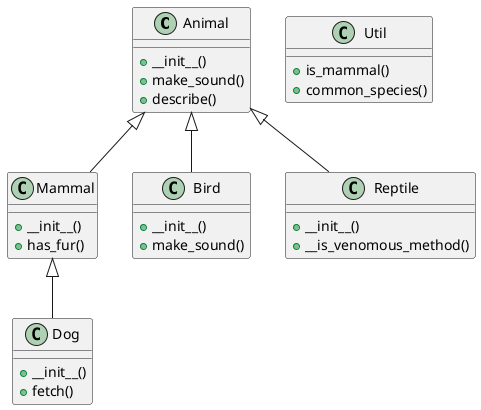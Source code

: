 @startuml
class Animal {
    +__init__()
    +make_sound()
    +describe()
}
class Mammal {
    +__init__()
    +has_fur()
}
Animal <|-- Mammal
class Bird {
    +__init__()
    +make_sound()
}
Animal <|-- Bird
class Dog {
    +__init__()
    +fetch()
}
Mammal <|-- Dog
class Util {
    +is_mammal()
    +common_species()
}
class Reptile {
    +__init__()
    +__is_venomous_method()
}
Animal <|-- Reptile
@enduml